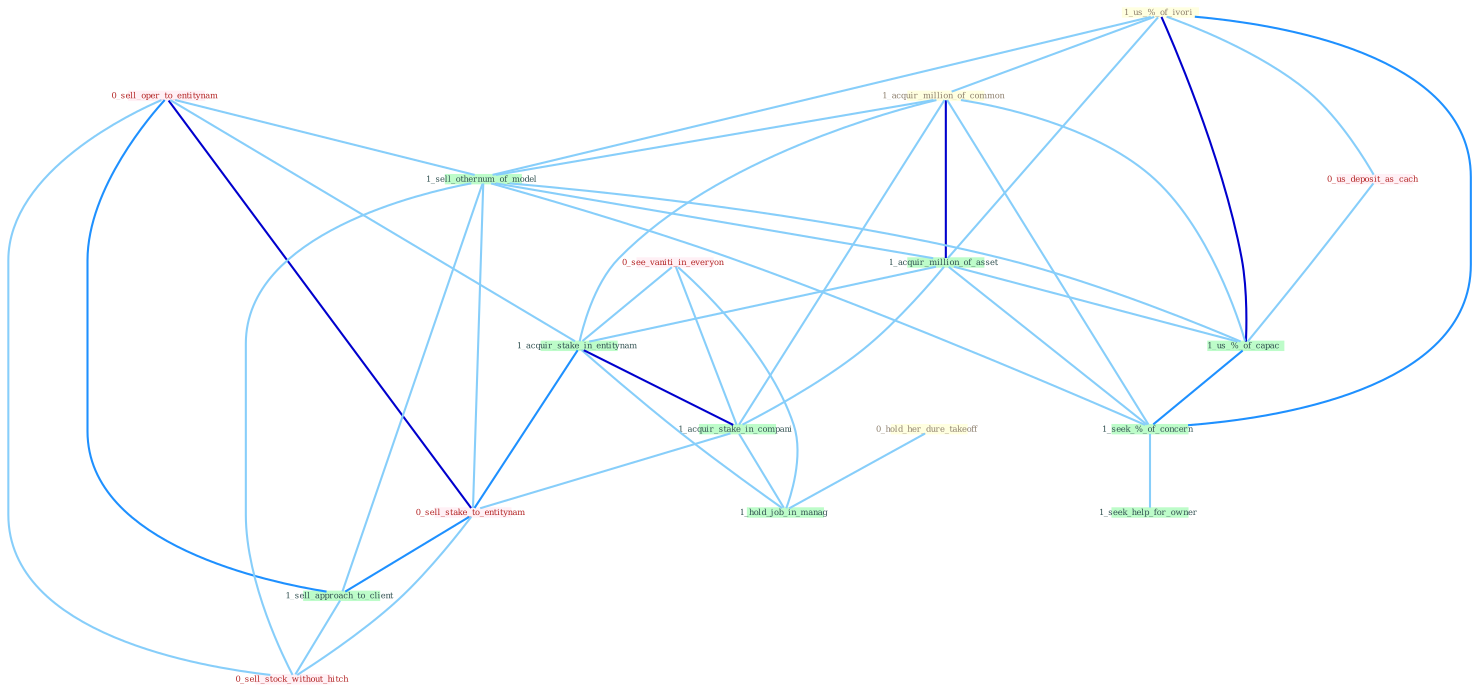 Graph G{ 
    node
    [shape=polygon,style=filled,width=.5,height=.06,color="#BDFCC9",fixedsize=true,fontsize=4,
    fontcolor="#2f4f4f"];
    {node
    [color="#ffffe0", fontcolor="#8b7d6b"] "1_us_%_of_ivori " "0_hold_her_dure_takeoff " "1_acquir_million_of_common "}
{node [color="#fff0f5", fontcolor="#b22222"] "0_sell_oper_to_entitynam " "0_see_vaniti_in_everyon " "0_us_deposit_as_cach " "0_sell_stake_to_entitynam " "0_sell_stock_without_hitch "}
edge [color="#B0E2FF"];

	"1_us_%_of_ivori " -- "1_acquir_million_of_common " [w="1", color="#87cefa" ];
	"1_us_%_of_ivori " -- "1_sell_othernum_of_model " [w="1", color="#87cefa" ];
	"1_us_%_of_ivori " -- "1_acquir_million_of_asset " [w="1", color="#87cefa" ];
	"1_us_%_of_ivori " -- "0_us_deposit_as_cach " [w="1", color="#87cefa" ];
	"1_us_%_of_ivori " -- "1_us_%_of_capac " [w="3", color="#0000cd" , len=0.6];
	"1_us_%_of_ivori " -- "1_seek_%_of_concern " [w="2", color="#1e90ff" , len=0.8];
	"0_hold_her_dure_takeoff " -- "1_hold_job_in_manag " [w="1", color="#87cefa" ];
	"1_acquir_million_of_common " -- "1_sell_othernum_of_model " [w="1", color="#87cefa" ];
	"1_acquir_million_of_common " -- "1_acquir_million_of_asset " [w="3", color="#0000cd" , len=0.6];
	"1_acquir_million_of_common " -- "1_acquir_stake_in_entitynam " [w="1", color="#87cefa" ];
	"1_acquir_million_of_common " -- "1_acquir_stake_in_compani " [w="1", color="#87cefa" ];
	"1_acquir_million_of_common " -- "1_us_%_of_capac " [w="1", color="#87cefa" ];
	"1_acquir_million_of_common " -- "1_seek_%_of_concern " [w="1", color="#87cefa" ];
	"0_sell_oper_to_entitynam " -- "1_sell_othernum_of_model " [w="1", color="#87cefa" ];
	"0_sell_oper_to_entitynam " -- "1_acquir_stake_in_entitynam " [w="1", color="#87cefa" ];
	"0_sell_oper_to_entitynam " -- "0_sell_stake_to_entitynam " [w="3", color="#0000cd" , len=0.6];
	"0_sell_oper_to_entitynam " -- "1_sell_approach_to_client " [w="2", color="#1e90ff" , len=0.8];
	"0_sell_oper_to_entitynam " -- "0_sell_stock_without_hitch " [w="1", color="#87cefa" ];
	"1_sell_othernum_of_model " -- "1_acquir_million_of_asset " [w="1", color="#87cefa" ];
	"1_sell_othernum_of_model " -- "0_sell_stake_to_entitynam " [w="1", color="#87cefa" ];
	"1_sell_othernum_of_model " -- "1_us_%_of_capac " [w="1", color="#87cefa" ];
	"1_sell_othernum_of_model " -- "1_sell_approach_to_client " [w="1", color="#87cefa" ];
	"1_sell_othernum_of_model " -- "0_sell_stock_without_hitch " [w="1", color="#87cefa" ];
	"1_sell_othernum_of_model " -- "1_seek_%_of_concern " [w="1", color="#87cefa" ];
	"0_see_vaniti_in_everyon " -- "1_acquir_stake_in_entitynam " [w="1", color="#87cefa" ];
	"0_see_vaniti_in_everyon " -- "1_acquir_stake_in_compani " [w="1", color="#87cefa" ];
	"0_see_vaniti_in_everyon " -- "1_hold_job_in_manag " [w="1", color="#87cefa" ];
	"1_acquir_million_of_asset " -- "1_acquir_stake_in_entitynam " [w="1", color="#87cefa" ];
	"1_acquir_million_of_asset " -- "1_acquir_stake_in_compani " [w="1", color="#87cefa" ];
	"1_acquir_million_of_asset " -- "1_us_%_of_capac " [w="1", color="#87cefa" ];
	"1_acquir_million_of_asset " -- "1_seek_%_of_concern " [w="1", color="#87cefa" ];
	"0_us_deposit_as_cach " -- "1_us_%_of_capac " [w="1", color="#87cefa" ];
	"1_acquir_stake_in_entitynam " -- "1_acquir_stake_in_compani " [w="3", color="#0000cd" , len=0.6];
	"1_acquir_stake_in_entitynam " -- "0_sell_stake_to_entitynam " [w="2", color="#1e90ff" , len=0.8];
	"1_acquir_stake_in_entitynam " -- "1_hold_job_in_manag " [w="1", color="#87cefa" ];
	"1_acquir_stake_in_compani " -- "0_sell_stake_to_entitynam " [w="1", color="#87cefa" ];
	"1_acquir_stake_in_compani " -- "1_hold_job_in_manag " [w="1", color="#87cefa" ];
	"0_sell_stake_to_entitynam " -- "1_sell_approach_to_client " [w="2", color="#1e90ff" , len=0.8];
	"0_sell_stake_to_entitynam " -- "0_sell_stock_without_hitch " [w="1", color="#87cefa" ];
	"1_us_%_of_capac " -- "1_seek_%_of_concern " [w="2", color="#1e90ff" , len=0.8];
	"1_sell_approach_to_client " -- "0_sell_stock_without_hitch " [w="1", color="#87cefa" ];
	"1_seek_%_of_concern " -- "1_seek_help_for_owner " [w="1", color="#87cefa" ];
}